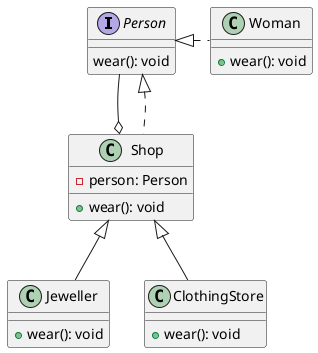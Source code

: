 @startuml

interface Person {
  wear(): void
}

class Woman {
  + wear(): void
}

class Shop {
  - person: Person
  + wear(): void
}

class Jeweller {
  + wear(): void
}

class ClothingStore {
  + wear(): void
}

Person <|. Woman
Person --o Shop
Person <|.. Shop

Shop <|-- Jeweller
Shop <|-- ClothingStore

@enduml

' We don't need use non-concrete decorator class (Shop) in client code
' We can add private functions inside concrete decorators
' We can create a wrapper for client logic (with Person type argument)
